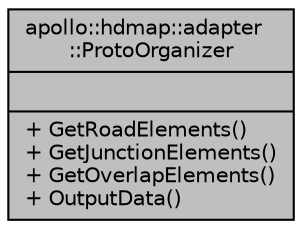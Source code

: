 digraph "apollo::hdmap::adapter::ProtoOrganizer"
{
  edge [fontname="Helvetica",fontsize="10",labelfontname="Helvetica",labelfontsize="10"];
  node [fontname="Helvetica",fontsize="10",shape=record];
  Node1 [label="{apollo::hdmap::adapter\l::ProtoOrganizer\n||+ GetRoadElements()\l+ GetJunctionElements()\l+ GetOverlapElements()\l+ OutputData()\l}",height=0.2,width=0.4,color="black", fillcolor="grey75", style="filled" fontcolor="black"];
}
